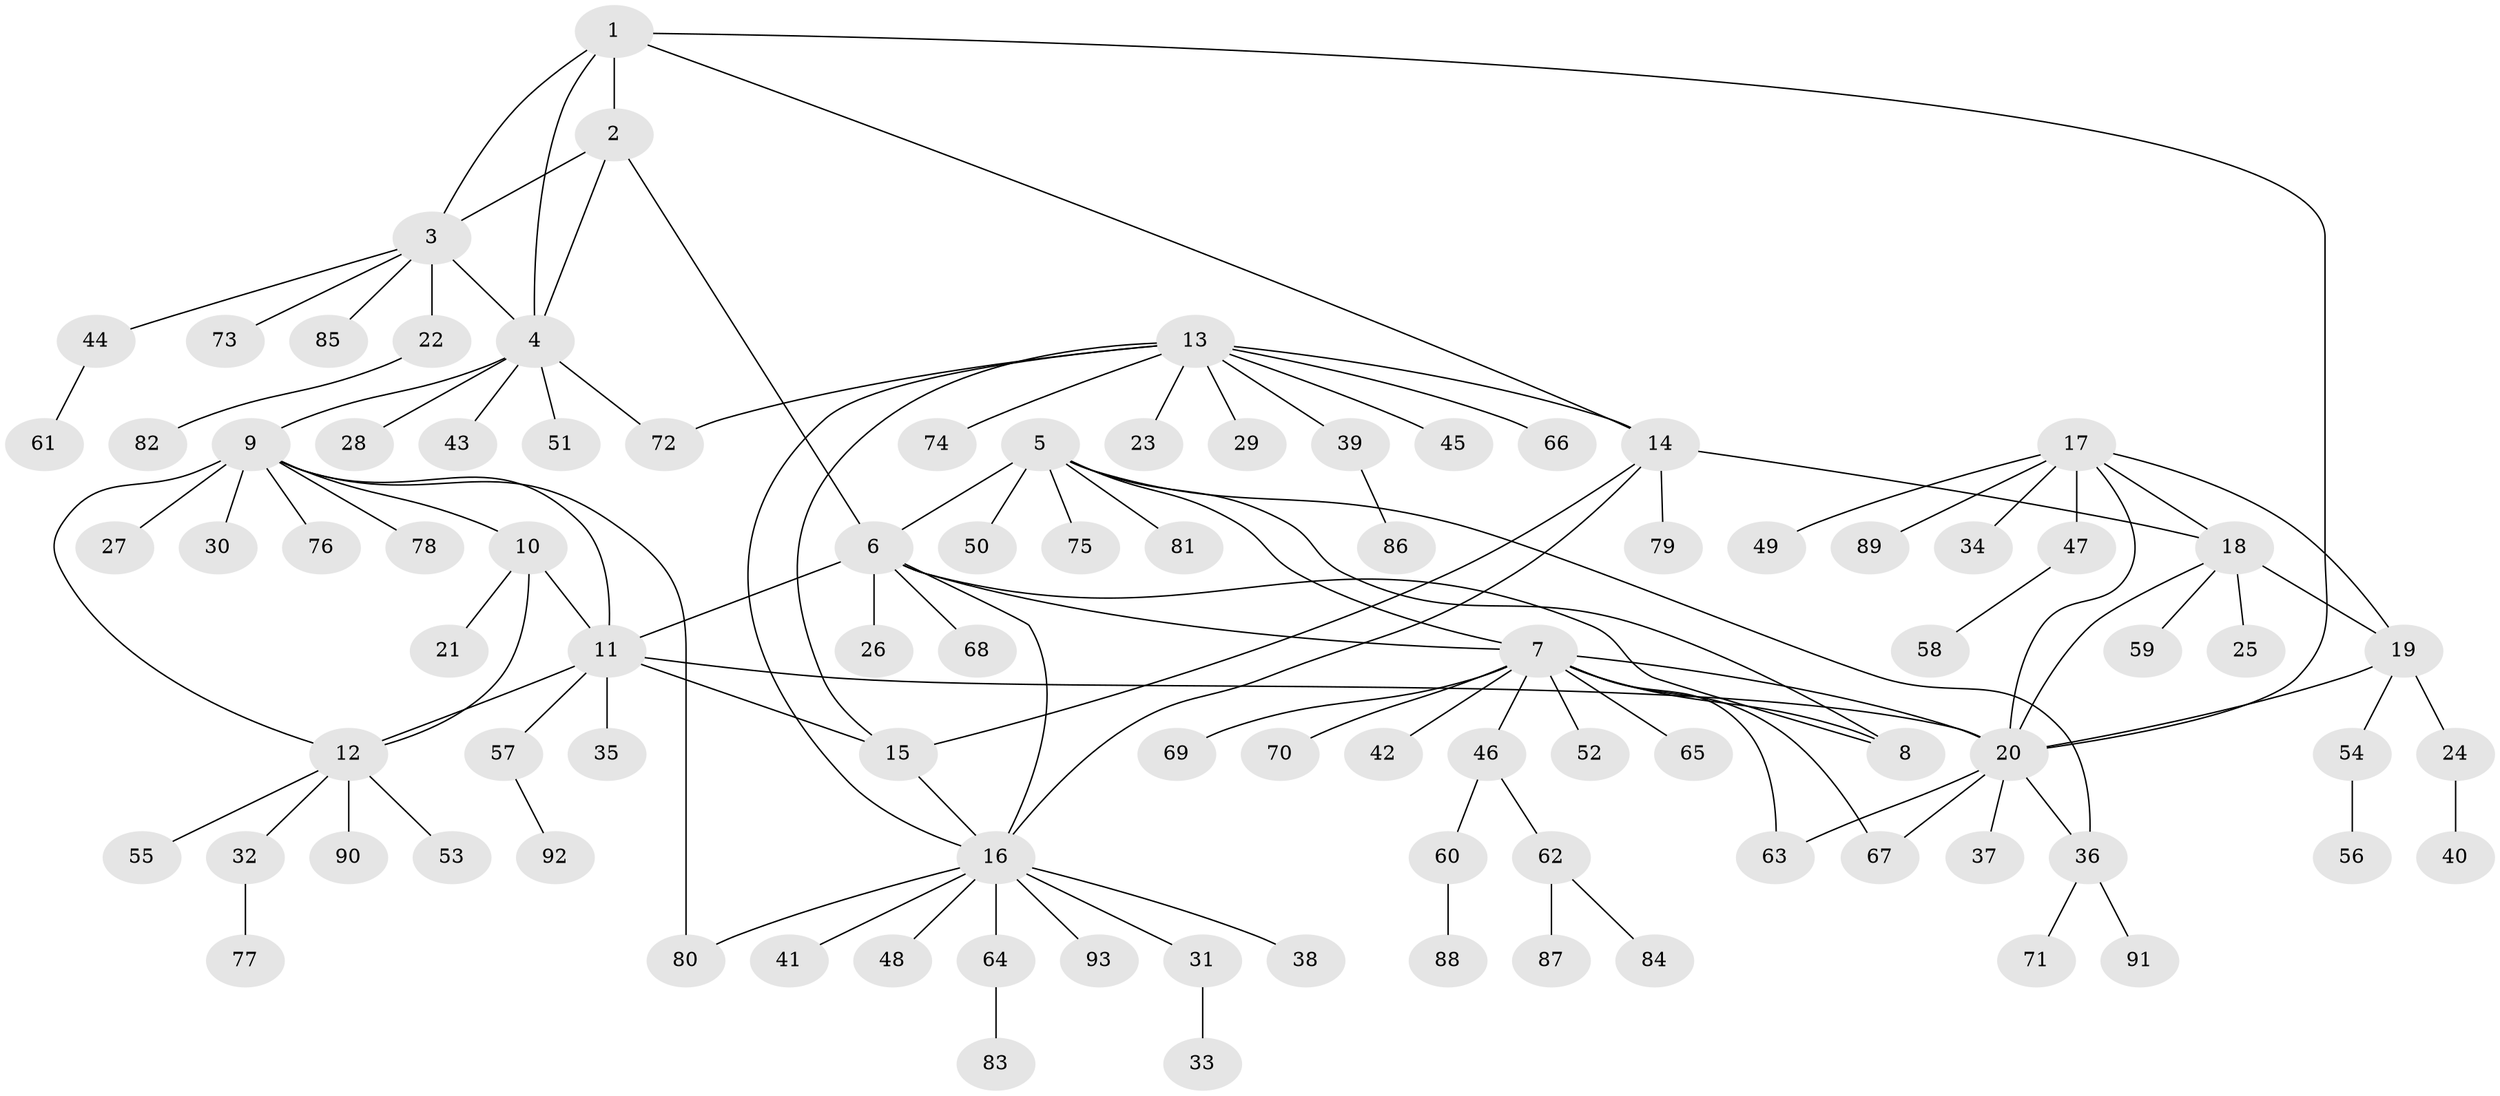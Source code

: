 // coarse degree distribution, {5: 0.028169014084507043, 4: 0.028169014084507043, 6: 0.04225352112676056, 8: 0.028169014084507043, 16: 0.014084507042253521, 11: 0.014084507042253521, 3: 0.028169014084507043, 9: 0.028169014084507043, 10: 0.014084507042253521, 7: 0.014084507042253521, 12: 0.014084507042253521, 1: 0.676056338028169, 2: 0.07042253521126761}
// Generated by graph-tools (version 1.1) at 2025/52/02/27/25 19:52:16]
// undirected, 93 vertices, 118 edges
graph export_dot {
graph [start="1"]
  node [color=gray90,style=filled];
  1;
  2;
  3;
  4;
  5;
  6;
  7;
  8;
  9;
  10;
  11;
  12;
  13;
  14;
  15;
  16;
  17;
  18;
  19;
  20;
  21;
  22;
  23;
  24;
  25;
  26;
  27;
  28;
  29;
  30;
  31;
  32;
  33;
  34;
  35;
  36;
  37;
  38;
  39;
  40;
  41;
  42;
  43;
  44;
  45;
  46;
  47;
  48;
  49;
  50;
  51;
  52;
  53;
  54;
  55;
  56;
  57;
  58;
  59;
  60;
  61;
  62;
  63;
  64;
  65;
  66;
  67;
  68;
  69;
  70;
  71;
  72;
  73;
  74;
  75;
  76;
  77;
  78;
  79;
  80;
  81;
  82;
  83;
  84;
  85;
  86;
  87;
  88;
  89;
  90;
  91;
  92;
  93;
  1 -- 2;
  1 -- 3;
  1 -- 4;
  1 -- 14;
  1 -- 20;
  2 -- 3;
  2 -- 4;
  2 -- 6;
  3 -- 4;
  3 -- 22;
  3 -- 44;
  3 -- 73;
  3 -- 85;
  4 -- 9;
  4 -- 28;
  4 -- 43;
  4 -- 51;
  4 -- 72;
  5 -- 6;
  5 -- 7;
  5 -- 8;
  5 -- 36;
  5 -- 50;
  5 -- 75;
  5 -- 81;
  6 -- 7;
  6 -- 8;
  6 -- 11;
  6 -- 16;
  6 -- 26;
  6 -- 68;
  7 -- 8;
  7 -- 20;
  7 -- 42;
  7 -- 46;
  7 -- 52;
  7 -- 63;
  7 -- 65;
  7 -- 67;
  7 -- 69;
  7 -- 70;
  9 -- 10;
  9 -- 11;
  9 -- 12;
  9 -- 27;
  9 -- 30;
  9 -- 76;
  9 -- 78;
  9 -- 80;
  10 -- 11;
  10 -- 12;
  10 -- 21;
  11 -- 12;
  11 -- 15;
  11 -- 20;
  11 -- 35;
  11 -- 57;
  12 -- 32;
  12 -- 53;
  12 -- 55;
  12 -- 90;
  13 -- 14;
  13 -- 15;
  13 -- 16;
  13 -- 23;
  13 -- 29;
  13 -- 39;
  13 -- 45;
  13 -- 66;
  13 -- 72;
  13 -- 74;
  14 -- 15;
  14 -- 16;
  14 -- 18;
  14 -- 79;
  15 -- 16;
  16 -- 31;
  16 -- 38;
  16 -- 41;
  16 -- 48;
  16 -- 64;
  16 -- 80;
  16 -- 93;
  17 -- 18;
  17 -- 19;
  17 -- 20;
  17 -- 34;
  17 -- 47;
  17 -- 49;
  17 -- 89;
  18 -- 19;
  18 -- 20;
  18 -- 25;
  18 -- 59;
  19 -- 20;
  19 -- 24;
  19 -- 54;
  20 -- 36;
  20 -- 37;
  20 -- 63;
  20 -- 67;
  22 -- 82;
  24 -- 40;
  31 -- 33;
  32 -- 77;
  36 -- 71;
  36 -- 91;
  39 -- 86;
  44 -- 61;
  46 -- 60;
  46 -- 62;
  47 -- 58;
  54 -- 56;
  57 -- 92;
  60 -- 88;
  62 -- 84;
  62 -- 87;
  64 -- 83;
}

